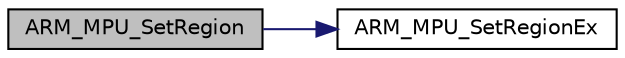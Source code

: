 digraph "ARM_MPU_SetRegion"
{
 // LATEX_PDF_SIZE
  edge [fontname="Helvetica",fontsize="10",labelfontname="Helvetica",labelfontsize="10"];
  node [fontname="Helvetica",fontsize="10",shape=record];
  rankdir="LR";
  Node1 [label="ARM_MPU_SetRegion",height=0.2,width=0.4,color="black", fillcolor="grey75", style="filled", fontcolor="black",tooltip=" "];
  Node1 -> Node2 [color="midnightblue",fontsize="10",style="solid",fontname="Helvetica"];
  Node2 [label="ARM_MPU_SetRegionEx",height=0.2,width=0.4,color="black", fillcolor="white", style="filled",URL="$mpu__armv8_8h.html#a3d50ba8546252bea959e45c8fdf16993",tooltip=" "];
}
